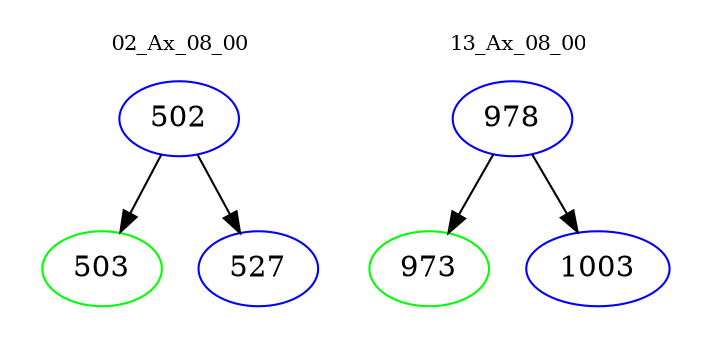 digraph{
subgraph cluster_0 {
color = white
label = "02_Ax_08_00";
fontsize=10;
T0_502 [label="502", color="blue"]
T0_502 -> T0_503 [color="black"]
T0_503 [label="503", color="green"]
T0_502 -> T0_527 [color="black"]
T0_527 [label="527", color="blue"]
}
subgraph cluster_1 {
color = white
label = "13_Ax_08_00";
fontsize=10;
T1_978 [label="978", color="blue"]
T1_978 -> T1_973 [color="black"]
T1_973 [label="973", color="green"]
T1_978 -> T1_1003 [color="black"]
T1_1003 [label="1003", color="blue"]
}
}
